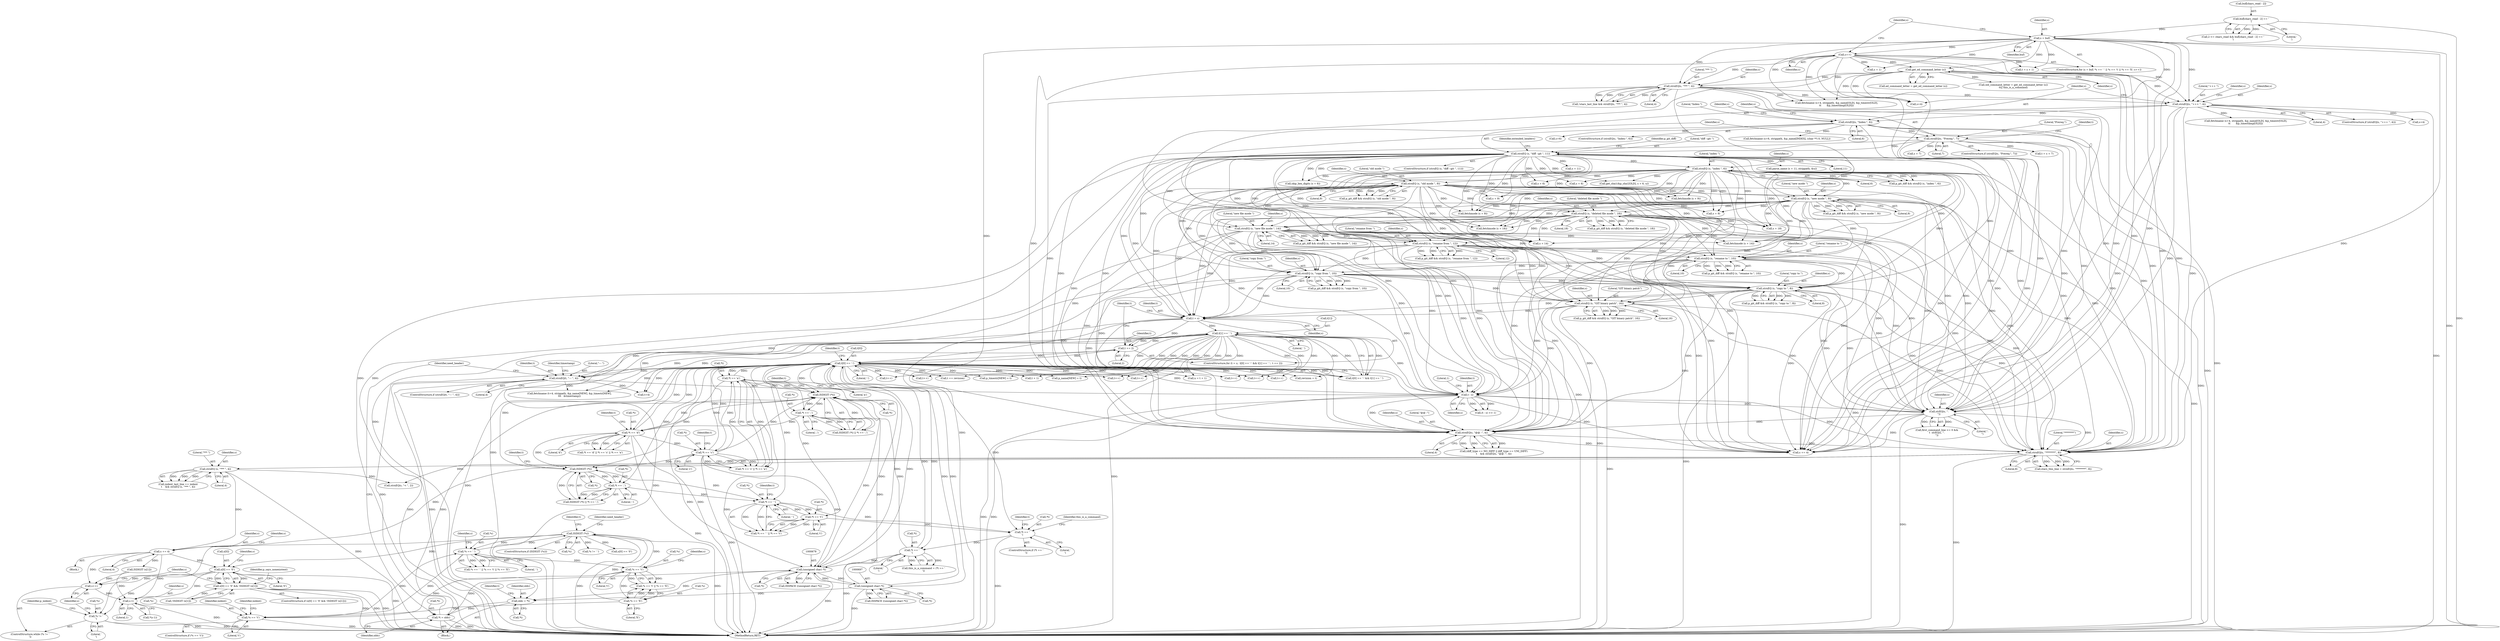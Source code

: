 digraph "0_savannah_f290f48a621867084884bfff87f8093c15195e6a@array" {
"1001464" [label="(Call,s[0] == '0')"];
"1001459" [label="(Call,s += 4)"];
"1001431" [label="(Call,strnEQ(s, \"********\", 8))"];
"1001246" [label="(Call,strnEQ(s, \"@@ -\", 4))"];
"1001050" [label="(Call,strnEQ (s, \"rename from \", 12))"];
"1001025" [label="(Call,strnEQ (s, \"new file mode \", 14))"];
"1000980" [label="(Call,strnEQ (s, \"new mode \", 9))"];
"1000754" [label="(Call,strnEQ (s, \"diff --git \", 11))"];
"1000665" [label="(Call,strnEQ(s, \"Prereq:\", 7))"];
"1000639" [label="(Call,strnEQ(s, \"Index:\", 6))"];
"1000609" [label="(Call,strnEQ(s, \"+++ \", 4))"];
"1000559" [label="(Call,get_ed_command_letter (s))"];
"1000438" [label="(Call,s = buf)"];
"1000430" [label="(Call,buf[chars_read - 2] == '\r')"];
"1000455" [label="(Call,s++)"];
"1000582" [label="(Call,strnEQ(s, \"*** \", 4))"];
"1000859" [label="(Call,strnEQ (s, \"index \", 6))"];
"1000960" [label="(Call,strnEQ (s, \"old mode \", 9))"];
"1001000" [label="(Call,strnEQ (s, \"deleted file mode \", 18))"];
"1001200" [label="(Call,t - s)"];
"1001145" [label="(Call,t[1] == ' ')"];
"1001150" [label="(Call,t += 2)"];
"1001136" [label="(Call,t = s)"];
"1001084" [label="(Call,strnEQ (s, \"copy from \", 10))"];
"1001067" [label="(Call,strnEQ (s, \"rename to \", 10))"];
"1001118" [label="(Call,strnEQ (s, \"GIT binary patch\", 16))"];
"1001101" [label="(Call,strnEQ (s, \"copy to \", 8))"];
"1001140" [label="(Call,t[0] == '-')"];
"1000505" [label="(Call,*t == 'a')"];
"1000501" [label="(Call,*t == 'c')"];
"1000496" [label="(Call,*t == 'd')"];
"1000485" [label="(Call,ISDIGIT (*t))"];
"1000677" [label="(Call,(unsigned char) *t)"];
"1000748" [label="(Call,*t = oldc)"];
"1000736" [label="(Call,oldc = *t)"];
"1000696" [label="(Call,(unsigned char) *t)"];
"1000544" [label="(Call,*t == '\n')"];
"1000536" [label="(Call,*t == '\r')"];
"1000529" [label="(Call,*t == '\t')"];
"1000525" [label="(Call,*t == ' ')"];
"1000514" [label="(Call,ISDIGIT (*t))"];
"1000517" [label="(Call,*t == ',')"];
"1000488" [label="(Call,*t == ',')"];
"1001154" [label="(Call,strnEQ(t, \"--- \", 4))"];
"1001223" [label="(Call,strEQ(s, \".\n\"))"];
"1001454" [label="(Call,strnEQ (s, \"*** \", 4))"];
"1000474" [label="(Call,ISDIGIT (*s))"];
"1000442" [label="(Call,*s == ' ')"];
"1000459" [label="(Call,*s == '\t')"];
"1000451" [label="(Call,*s == 'X')"];
"1000447" [label="(Call,*s == '\t')"];
"1001463" [label="(Call,s[0] == '0' && !ISDIGIT (s[1]))"];
"1001487" [label="(Call,*s != '\n')"];
"1001491" [label="(Call,s++)"];
"1001512" [label="(Call,s-1)"];
"1000441" [label="(Call,*s == ' ' || *s == '\t' || *s == 'X')"];
"1000584" [label="(Literal,\"*** \")"];
"1001142" [label="(Identifier,t)"];
"1000799" [label="(Call,parse_name (s + 11, strippath, &u))"];
"1000530" [label="(Call,*t)"];
"1001469" [label="(Call,!ISDIGIT (s[1]))"];
"1000481" [label="(Call,s + 1)"];
"1000858" [label="(Identifier,p_git_diff)"];
"1001303" [label="(Call,s += 4)"];
"1000705" [label="(Call,t + 1)"];
"1001460" [label="(Identifier,s)"];
"1000484" [label="(Call,ISDIGIT (*t) || *t == ',')"];
"1000520" [label="(Literal,',')"];
"1000454" [label="(Literal,'X')"];
"1001067" [label="(Call,strnEQ (s, \"rename to \", 10))"];
"1000585" [label="(Literal,4)"];
"1000436" [label="(Literal,'\r')"];
"1001201" [label="(Identifier,t)"];
"1000524" [label="(Call,*t == ' ' || *t == '\t')"];
"1000609" [label="(Call,strnEQ(s, \"+++ \", 4))"];
"1001488" [label="(Call,*s)"];
"1000646" [label="(Identifier,s)"];
"1001085" [label="(Identifier,s)"];
"1000608" [label="(ControlStructure,if (strnEQ(s, \"+++ \", 4)))"];
"1000756" [label="(Literal,\"diff --git \")"];
"1001035" [label="(Call,s + 14)"];
"1001434" [label="(Literal,8)"];
"1000615" [label="(Call,s+4)"];
"1000533" [label="(Call,t++)"];
"1000749" [label="(Call,*t)"];
"1000556" [label="(Call,(ed_command_letter = get_ed_command_letter (s))\n\t\t|| this_is_a_command)"];
"1001203" [label="(Literal,1)"];
"1001487" [label="(Call,*s != '\n')"];
"1000431" [label="(Call,buf[chars_read - 2])"];
"1000611" [label="(Literal,\"+++ \")"];
"1000970" [label="(Call,s + 9)"];
"1000738" [label="(Call,*t)"];
"1000514" [label="(Call,ISDIGIT (*t))"];
"1000453" [label="(Identifier,s)"];
"1000734" [label="(Block,)"];
"1000448" [label="(Call,*s)"];
"1001462" [label="(ControlStructure,if (s[0] == '0' && !ISDIGIT (s[1])))"];
"1001476" [label="(Identifier,p_says_nonexistent)"];
"1000645" [label="(Call,s+6)"];
"1000588" [label="(Call,s+4)"];
"1001248" [label="(Literal,\"@@ -\")"];
"1000757" [label="(Literal,11)"];
"1000582" [label="(Call,strnEQ(s, \"*** \", 4))"];
"1001223" [label="(Call,strEQ(s, \".\n\"))"];
"1000755" [label="(Identifier,s)"];
"1000612" [label="(Literal,4)"];
"1001068" [label="(Identifier,s)"];
"1000485" [label="(Call,ISDIGIT (*t))"];
"1000497" [label="(Call,*t)"];
"1000458" [label="(ControlStructure,if (*s == '\t'))"];
"1000677" [label="(Call,(unsigned char) *t)"];
"1000444" [label="(Identifier,s)"];
"1000551" [label="(Identifier,need_header)"];
"1001099" [label="(Call,p_git_diff && strnEQ (s, \"copy to \", 8))"];
"1001023" [label="(Call,p_git_diff && strnEQ (s, \"new file mode \", 14))"];
"1001281" [label="(Call,p_name[NEW] = t)"];
"1000664" [label="(ControlStructure,if (strnEQ(s, \"Prereq:\", 7)))"];
"1000667" [label="(Literal,\"Prereq:\")"];
"1000501" [label="(Call,*t == 'c')"];
"1001087" [label="(Literal,10)"];
"1000489" [label="(Call,*t)"];
"1001433" [label="(Literal,\"********\")"];
"1001472" [label="(Identifier,s)"];
"1000761" [label="(Identifier,extended_headers)"];
"1000614" [label="(Call,fetchname (s+4, strippath, &p_name[OLD], &p_timestr[OLD],\n\t\t       &p_timestamp[OLD]))"];
"1001136" [label="(Call,t = s)"];
"1000460" [label="(Call,*s)"];
"1000982" [label="(Literal,\"new mode \")"];
"1002164" [label="(MethodReturn,RET)"];
"1001010" [label="(Call,s + 18)"];
"1000491" [label="(Literal,',')"];
"1000529" [label="(Call,*t == '\t')"];
"1000500" [label="(Call,*t == 'c' || *t == 'a')"];
"1000742" [label="(Identifier,t)"];
"1001461" [label="(Literal,4)"];
"1001249" [label="(Literal,4)"];
"1001490" [label="(Literal,'\n')"];
"1001247" [label="(Identifier,s)"];
"1001149" [label="(Literal,' ')"];
"1001137" [label="(Identifier,t)"];
"1001119" [label="(Identifier,s)"];
"1001463" [label="(Call,s[0] == '0' && !ISDIGIT (s[1]))"];
"1000559" [label="(Call,get_ed_command_letter (s))"];
"1001238" [label="(Call,(diff_type == NO_DIFF || diff_type == UNI_DIFF)\n\t    && strnEQ(s, \"@@ -\", 4))"];
"1000983" [label="(Literal,9)"];
"1001458" [label="(Block,)"];
"1001200" [label="(Call,t - s)"];
"1000696" [label="(Call,(unsigned char) *t)"];
"1000681" [label="(Call,t++)"];
"1000748" [label="(Call,*t = oldc)"];
"1000545" [label="(Call,*t)"];
"1001225" [label="(Literal,\".\n\")"];
"1001459" [label="(Call,s += 4)"];
"1000451" [label="(Call,*s == 'X')"];
"1000518" [label="(Call,*t)"];
"1000960" [label="(Call,strnEQ (s, \"old mode \", 9))"];
"1000981" [label="(Identifier,s)"];
"1000544" [label="(Call,*t == '\n')"];
"1000515" [label="(Call,*t)"];
"1001162" [label="(Identifier,timestamp)"];
"1001027" [label="(Literal,\"new file mode \")"];
"1001512" [label="(Call,s-1)"];
"1000480" [label="(Identifier,t)"];
"1000969" [label="(Call,fetchmode (s + 9))"];
"1000989" [label="(Call,fetchmode (s + 9))"];
"1000450" [label="(Literal,'\t')"];
"1001492" [label="(Identifier,s)"];
"1001432" [label="(Identifier,s)"];
"1000536" [label="(Call,*t == '\r')"];
"1000641" [label="(Literal,\"Index:\")"];
"1000754" [label="(Call,strnEQ (s, \"diff --git \", 11))"];
"1001246" [label="(Call,strnEQ(s, \"@@ -\", 4))"];
"1000961" [label="(Identifier,s)"];
"1000499" [label="(Literal,'d')"];
"1000486" [label="(Call,*t)"];
"1000528" [label="(Literal,' ')"];
"1001116" [label="(Call,p_git_diff && strnEQ (s, \"GIT binary patch\", 16))"];
"1000703" [label="(Call,u = t + 1)"];
"1000861" [label="(Literal,\"index \")"];
"1000671" [label="(Call,t = s + 7)"];
"1001050" [label="(Call,strnEQ (s, \"rename from \", 12))"];
"1001489" [label="(Identifier,s)"];
"1000507" [label="(Identifier,t)"];
"1000547" [label="(Literal,'\n')"];
"1000963" [label="(Literal,9)"];
"1000472" [label="(Identifier,indent)"];
"1001034" [label="(Call,fetchmode (s + 14))"];
"1000727" [label="(Call,t == revision)"];
"1001199" [label="(Call,(t - s) >> 1)"];
"1000673" [label="(Call,s + 7)"];
"1000513" [label="(Call,ISDIGIT (*t) || *t == ',')"];
"1001456" [label="(Literal,\"*** \")"];
"1000737" [label="(Identifier,oldc)"];
"1000665" [label="(Call,strnEQ(s, \"Prereq:\", 7))"];
"1000445" [label="(Literal,' ')"];
"1001135" [label="(ControlStructure,for (t = s;  t[0] == '-' && t[1] == ' ';  t += 2))"];
"1000439" [label="(Identifier,s)"];
"1001026" [label="(Identifier,s)"];
"1001065" [label="(Call,p_git_diff && strnEQ (s, \"rename to \", 10))"];
"1000642" [label="(Literal,6)"];
"1000464" [label="(Identifier,indent)"];
"1001157" [label="(Literal,4)"];
"1001486" [label="(ControlStructure,while (*s != '\n'))"];
"1000962" [label="(Literal,\"old mode \")"];
"1001082" [label="(Call,p_git_diff && strnEQ (s, \"copy from \", 10))"];
"1000440" [label="(Identifier,buf)"];
"1001101" [label="(Call,strnEQ (s, \"copy to \", 8))"];
"1000978" [label="(Call,p_git_diff && strnEQ (s, \"new mode \", 9))"];
"1000426" [label="(Call,2 <= chars_read && buf[chars_read - 2] == '\r')"];
"1001003" [label="(Literal,18)"];
"1001208" [label="(Identifier,need_header)"];
"1000698" [label="(Call,*t)"];
"1001146" [label="(Call,t[1])"];
"1000526" [label="(Call,*t)"];
"1001139" [label="(Call,t[0] == '-' && t[1] == ' ')"];
"1000473" [label="(ControlStructure,if (ISDIGIT (*s)))"];
"1001052" [label="(Literal,\"rename from \")"];
"1000519" [label="(Identifier,t)"];
"1000683" [label="(Call,revision = t)"];
"1001455" [label="(Identifier,s)"];
"1001084" [label="(Call,strnEQ (s, \"copy from \", 10))"];
"1001051" [label="(Identifier,s)"];
"1000860" [label="(Identifier,s)"];
"1001141" [label="(Call,t[0])"];
"1000692" [label="(Call,t++)"];
"1000751" [label="(Identifier,oldc)"];
"1000537" [label="(Call,*t)"];
"1001167" [label="(Call,t+4)"];
"1001610" [label="(Call,strnEQ(s, \"< \", 2))"];
"1000639" [label="(Call,strnEQ(s, \"Index:\", 6))"];
"1000870" [label="(Call,skip_hex_digits (s + 6))"];
"1000616" [label="(Identifier,s)"];
"1000504" [label="(Literal,'c')"];
"1001431" [label="(Call,strnEQ(s, \"********\", 8))"];
"1001009" [label="(Call,fetchmode (s + 18))"];
"1001048" [label="(Call,p_git_diff && strnEQ (s, \"rename from \", 12))"];
"1000540" [label="(Call,t++)"];
"1001156" [label="(Literal,\"--- \")"];
"1001150" [label="(Call,t += 2)"];
"1000525" [label="(Call,*t == ' ')"];
"1000503" [label="(Identifier,t)"];
"1001166" [label="(Call,fetchname (t+4, strippath, &p_name[NEW], &p_timestr[NEW],\n\t\t\t   &timestamp))"];
"1000446" [label="(Call,*s == '\t' || *s == 'X')"];
"1001513" [label="(Identifier,s)"];
"1000638" [label="(ControlStructure,if (strnEQ(s, \"Index:\", 6)))"];
"1001121" [label="(Literal,16)"];
"1001000" [label="(Call,strnEQ (s, \"deleted file mode \", 18))"];
"1000517" [label="(Call,*t == ',')"];
"1000456" [label="(Identifier,s)"];
"1000736" [label="(Call,oldc = *t)"];
"1000539" [label="(Literal,'\r')"];
"1000475" [label="(Call,*s)"];
"1000474" [label="(Call,ISDIGIT (*s))"];
"1000753" [label="(ControlStructure,if (strnEQ (s, \"diff --git \", 11)))"];
"1001120" [label="(Literal,\"GIT binary patch\")"];
"1000560" [label="(Identifier,s)"];
"1000430" [label="(Call,buf[chars_read - 2] == '\r')"];
"1000506" [label="(Call,*t)"];
"1001001" [label="(Identifier,s)"];
"1000492" [label="(Call,t++)"];
"1001154" [label="(Call,strnEQ(t, \"--- \", 4))"];
"1000672" [label="(Identifier,t)"];
"1000610" [label="(Identifier,s)"];
"1000535" [label="(ControlStructure,if (*t == '\r'))"];
"1000452" [label="(Call,*s)"];
"1000644" [label="(Call,fetchname (s+6, strippath, &p_name[INDEX], (char **) 0, NULL))"];
"1001457" [label="(Literal,4)"];
"1001332" [label="(Call,*s != ' ')"];
"1001155" [label="(Identifier,t)"];
"1000459" [label="(Call,*s == '\t')"];
"1000557" [label="(Call,ed_command_letter = get_ed_command_letter (s))"];
"1000862" [label="(Literal,6)"];
"1000505" [label="(Call,*t == 'a')"];
"1001102" [label="(Identifier,s)"];
"1000502" [label="(Call,*t)"];
"1000543" [label="(Identifier,this_is_a_command)"];
"1000443" [label="(Call,*s)"];
"1000859" [label="(Call,strnEQ (s, \"index \", 6))"];
"1001140" [label="(Call,t[0] == '-')"];
"1001224" [label="(Identifier,s)"];
"1000676" [label="(Call,ISSPACE ((unsigned char) *t))"];
"1001145" [label="(Call,t[1] == ' ')"];
"1001511" [label="(Call,*(s-1))"];
"1000438" [label="(Call,s = buf)"];
"1001308" [label="(Call,s[0] == '0')"];
"1001219" [label="(Call,first_command_line >= 0 &&\n\t  strEQ(s, \".\n\"))"];
"1000871" [label="(Call,s + 6)"];
"1000668" [label="(Literal,7)"];
"1001468" [label="(Literal,'0')"];
"1001138" [label="(Identifier,s)"];
"1000495" [label="(Call,*t == 'd' || *t == 'c' || *t == 'a')"];
"1000447" [label="(Call,*s == '\t')"];
"1000455" [label="(Call,s++)"];
"1001028" [label="(Literal,14)"];
"1001025" [label="(Call,strnEQ (s, \"new file mode \", 14))"];
"1000531" [label="(Identifier,t)"];
"1000532" [label="(Literal,'\t')"];
"1001514" [label="(Literal,1)"];
"1000479" [label="(Call,t = s + 1)"];
"1000695" [label="(Call,ISSPACE ((unsigned char) *t))"];
"1000462" [label="(Literal,'\t')"];
"1000437" [label="(ControlStructure,for (s = buf; *s == ' ' || *s == '\t' || *s == 'X'; s++))"];
"1001465" [label="(Call,s[0])"];
"1001429" [label="(Call,stars_this_line = strnEQ(s, \"********\", 8))"];
"1000800" [label="(Call,s + 11)"];
"1001202" [label="(Identifier,s)"];
"1000488" [label="(Call,*t == ',')"];
"1000511" [label="(Call,t++)"];
"1001491" [label="(Call,s++)"];
"1001153" [label="(ControlStructure,if (strnEQ(t, \"--- \", 4)))"];
"1000980" [label="(Call,strnEQ (s, \"new mode \", 9))"];
"1001144" [label="(Literal,'-')"];
"1000541" [label="(Identifier,t)"];
"1000583" [label="(Identifier,s)"];
"1000998" [label="(Call,p_git_diff && strnEQ (s, \"deleted file mode \", 18))"];
"1001464" [label="(Call,s[0] == '0')"];
"1001118" [label="(Call,strnEQ (s, \"GIT binary patch\", 16))"];
"1000521" [label="(Call,t++)"];
"1001053" [label="(Literal,12)"];
"1001104" [label="(Literal,8)"];
"1000496" [label="(Call,*t == 'd')"];
"1000542" [label="(Call,this_is_a_command = (*t == '\n'))"];
"1001450" [label="(Call,indent_last_line == indent\n\t    && strnEQ (s, \"*** \", 4))"];
"1000587" [label="(Call,fetchname (s+4, strippath, &p_name[OLD], &p_timestr[OLD],\n\t\t       &p_timestamp[OLD]))"];
"1001470" [label="(Call,ISDIGIT (s[1]))"];
"1000579" [label="(Call,!stars_last_line && strnEQ(s, \"*** \", 4))"];
"1000442" [label="(Call,*s == ' ')"];
"1000908" [label="(Call,s + 6)"];
"1001151" [label="(Identifier,t)"];
"1000490" [label="(Identifier,t)"];
"1001298" [label="(Call,p_timestr[NEW] = t)"];
"1001002" [label="(Literal,\"deleted file mode \")"];
"1000990" [label="(Call,s + 9)"];
"1001147" [label="(Identifier,t)"];
"1001454" [label="(Call,strnEQ (s, \"*** \", 4))"];
"1001152" [label="(Literal,2)"];
"1001466" [label="(Identifier,s)"];
"1000903" [label="(Call,get_sha1(&p_sha1[OLD], s + 6, u))"];
"1001069" [label="(Literal,\"rename to \")"];
"1001103" [label="(Literal,\"copy to \")"];
"1000640" [label="(Identifier,s)"];
"1000449" [label="(Identifier,s)"];
"1000958" [label="(Call,p_git_diff && strnEQ (s, \"old mode \", 9))"];
"1001494" [label="(Identifier,p_indent)"];
"1000666" [label="(Identifier,s)"];
"1000857" [label="(Call,p_git_diff && strnEQ (s, \"index \", 6))"];
"1001086" [label="(Literal,\"copy from \")"];
"1000508" [label="(Literal,'a')"];
"1000679" [label="(Call,*t)"];
"1001070" [label="(Literal,10)"];
"1001464" -> "1001463"  [label="AST: "];
"1001464" -> "1001468"  [label="CFG: "];
"1001465" -> "1001464"  [label="AST: "];
"1001468" -> "1001464"  [label="AST: "];
"1001472" -> "1001464"  [label="CFG: "];
"1001463" -> "1001464"  [label="CFG: "];
"1001464" -> "1002164"  [label="DDG: "];
"1001464" -> "1001463"  [label="DDG: "];
"1001464" -> "1001463"  [label="DDG: "];
"1001459" -> "1001464"  [label="DDG: "];
"1000474" -> "1001464"  [label="DDG: "];
"1001464" -> "1001487"  [label="DDG: "];
"1001464" -> "1001491"  [label="DDG: "];
"1001464" -> "1001512"  [label="DDG: "];
"1001459" -> "1001458"  [label="AST: "];
"1001459" -> "1001461"  [label="CFG: "];
"1001460" -> "1001459"  [label="AST: "];
"1001461" -> "1001459"  [label="AST: "];
"1001466" -> "1001459"  [label="CFG: "];
"1001431" -> "1001459"  [label="DDG: "];
"1001454" -> "1001459"  [label="DDG: "];
"1001459" -> "1001470"  [label="DDG: "];
"1001459" -> "1001491"  [label="DDG: "];
"1001459" -> "1001512"  [label="DDG: "];
"1001431" -> "1001429"  [label="AST: "];
"1001431" -> "1001434"  [label="CFG: "];
"1001432" -> "1001431"  [label="AST: "];
"1001433" -> "1001431"  [label="AST: "];
"1001434" -> "1001431"  [label="AST: "];
"1001429" -> "1001431"  [label="CFG: "];
"1001431" -> "1002164"  [label="DDG: "];
"1001431" -> "1001429"  [label="DDG: "];
"1001431" -> "1001429"  [label="DDG: "];
"1001431" -> "1001429"  [label="DDG: "];
"1001246" -> "1001431"  [label="DDG: "];
"1001050" -> "1001431"  [label="DDG: "];
"1001200" -> "1001431"  [label="DDG: "];
"1000754" -> "1001431"  [label="DDG: "];
"1001067" -> "1001431"  [label="DDG: "];
"1000960" -> "1001431"  [label="DDG: "];
"1001101" -> "1001431"  [label="DDG: "];
"1001025" -> "1001431"  [label="DDG: "];
"1000980" -> "1001431"  [label="DDG: "];
"1001084" -> "1001431"  [label="DDG: "];
"1001000" -> "1001431"  [label="DDG: "];
"1000859" -> "1001431"  [label="DDG: "];
"1001223" -> "1001431"  [label="DDG: "];
"1000559" -> "1001431"  [label="DDG: "];
"1000582" -> "1001431"  [label="DDG: "];
"1000438" -> "1001431"  [label="DDG: "];
"1000455" -> "1001431"  [label="DDG: "];
"1000639" -> "1001431"  [label="DDG: "];
"1000609" -> "1001431"  [label="DDG: "];
"1001118" -> "1001431"  [label="DDG: "];
"1000665" -> "1001431"  [label="DDG: "];
"1001431" -> "1001454"  [label="DDG: "];
"1001431" -> "1001610"  [label="DDG: "];
"1001246" -> "1001238"  [label="AST: "];
"1001246" -> "1001249"  [label="CFG: "];
"1001247" -> "1001246"  [label="AST: "];
"1001248" -> "1001246"  [label="AST: "];
"1001249" -> "1001246"  [label="AST: "];
"1001238" -> "1001246"  [label="CFG: "];
"1001246" -> "1001238"  [label="DDG: "];
"1001246" -> "1001238"  [label="DDG: "];
"1001246" -> "1001238"  [label="DDG: "];
"1001050" -> "1001246"  [label="DDG: "];
"1001200" -> "1001246"  [label="DDG: "];
"1000754" -> "1001246"  [label="DDG: "];
"1001067" -> "1001246"  [label="DDG: "];
"1000960" -> "1001246"  [label="DDG: "];
"1001101" -> "1001246"  [label="DDG: "];
"1001025" -> "1001246"  [label="DDG: "];
"1000980" -> "1001246"  [label="DDG: "];
"1001084" -> "1001246"  [label="DDG: "];
"1001000" -> "1001246"  [label="DDG: "];
"1000859" -> "1001246"  [label="DDG: "];
"1001223" -> "1001246"  [label="DDG: "];
"1000559" -> "1001246"  [label="DDG: "];
"1000582" -> "1001246"  [label="DDG: "];
"1000438" -> "1001246"  [label="DDG: "];
"1000455" -> "1001246"  [label="DDG: "];
"1000639" -> "1001246"  [label="DDG: "];
"1000609" -> "1001246"  [label="DDG: "];
"1001118" -> "1001246"  [label="DDG: "];
"1000665" -> "1001246"  [label="DDG: "];
"1001246" -> "1001303"  [label="DDG: "];
"1001050" -> "1001048"  [label="AST: "];
"1001050" -> "1001053"  [label="CFG: "];
"1001051" -> "1001050"  [label="AST: "];
"1001052" -> "1001050"  [label="AST: "];
"1001053" -> "1001050"  [label="AST: "];
"1001048" -> "1001050"  [label="CFG: "];
"1001050" -> "1002164"  [label="DDG: "];
"1001050" -> "1001048"  [label="DDG: "];
"1001050" -> "1001048"  [label="DDG: "];
"1001050" -> "1001048"  [label="DDG: "];
"1001025" -> "1001050"  [label="DDG: "];
"1000980" -> "1001050"  [label="DDG: "];
"1000754" -> "1001050"  [label="DDG: "];
"1000960" -> "1001050"  [label="DDG: "];
"1001000" -> "1001050"  [label="DDG: "];
"1000859" -> "1001050"  [label="DDG: "];
"1001050" -> "1001067"  [label="DDG: "];
"1001050" -> "1001084"  [label="DDG: "];
"1001050" -> "1001101"  [label="DDG: "];
"1001050" -> "1001118"  [label="DDG: "];
"1001050" -> "1001136"  [label="DDG: "];
"1001050" -> "1001200"  [label="DDG: "];
"1001050" -> "1001223"  [label="DDG: "];
"1001050" -> "1001303"  [label="DDG: "];
"1001025" -> "1001023"  [label="AST: "];
"1001025" -> "1001028"  [label="CFG: "];
"1001026" -> "1001025"  [label="AST: "];
"1001027" -> "1001025"  [label="AST: "];
"1001028" -> "1001025"  [label="AST: "];
"1001023" -> "1001025"  [label="CFG: "];
"1001025" -> "1002164"  [label="DDG: "];
"1001025" -> "1001023"  [label="DDG: "];
"1001025" -> "1001023"  [label="DDG: "];
"1001025" -> "1001023"  [label="DDG: "];
"1000980" -> "1001025"  [label="DDG: "];
"1000754" -> "1001025"  [label="DDG: "];
"1000960" -> "1001025"  [label="DDG: "];
"1001000" -> "1001025"  [label="DDG: "];
"1000859" -> "1001025"  [label="DDG: "];
"1001025" -> "1001034"  [label="DDG: "];
"1001025" -> "1001035"  [label="DDG: "];
"1001025" -> "1001067"  [label="DDG: "];
"1001025" -> "1001084"  [label="DDG: "];
"1001025" -> "1001101"  [label="DDG: "];
"1001025" -> "1001118"  [label="DDG: "];
"1001025" -> "1001136"  [label="DDG: "];
"1001025" -> "1001200"  [label="DDG: "];
"1001025" -> "1001223"  [label="DDG: "];
"1001025" -> "1001303"  [label="DDG: "];
"1000980" -> "1000978"  [label="AST: "];
"1000980" -> "1000983"  [label="CFG: "];
"1000981" -> "1000980"  [label="AST: "];
"1000982" -> "1000980"  [label="AST: "];
"1000983" -> "1000980"  [label="AST: "];
"1000978" -> "1000980"  [label="CFG: "];
"1000980" -> "1002164"  [label="DDG: "];
"1000980" -> "1000978"  [label="DDG: "];
"1000980" -> "1000978"  [label="DDG: "];
"1000980" -> "1000978"  [label="DDG: "];
"1000754" -> "1000980"  [label="DDG: "];
"1000859" -> "1000980"  [label="DDG: "];
"1000960" -> "1000980"  [label="DDG: "];
"1000980" -> "1000989"  [label="DDG: "];
"1000980" -> "1000990"  [label="DDG: "];
"1000980" -> "1001000"  [label="DDG: "];
"1000980" -> "1001009"  [label="DDG: "];
"1000980" -> "1001010"  [label="DDG: "];
"1000980" -> "1001034"  [label="DDG: "];
"1000980" -> "1001035"  [label="DDG: "];
"1000980" -> "1001067"  [label="DDG: "];
"1000980" -> "1001084"  [label="DDG: "];
"1000980" -> "1001101"  [label="DDG: "];
"1000980" -> "1001118"  [label="DDG: "];
"1000980" -> "1001136"  [label="DDG: "];
"1000980" -> "1001200"  [label="DDG: "];
"1000980" -> "1001223"  [label="DDG: "];
"1000980" -> "1001303"  [label="DDG: "];
"1000754" -> "1000753"  [label="AST: "];
"1000754" -> "1000757"  [label="CFG: "];
"1000755" -> "1000754"  [label="AST: "];
"1000756" -> "1000754"  [label="AST: "];
"1000757" -> "1000754"  [label="AST: "];
"1000761" -> "1000754"  [label="CFG: "];
"1000858" -> "1000754"  [label="CFG: "];
"1000754" -> "1002164"  [label="DDG: "];
"1000754" -> "1002164"  [label="DDG: "];
"1000665" -> "1000754"  [label="DDG: "];
"1000754" -> "1000799"  [label="DDG: "];
"1000754" -> "1000800"  [label="DDG: "];
"1000754" -> "1000859"  [label="DDG: "];
"1000754" -> "1000870"  [label="DDG: "];
"1000754" -> "1000871"  [label="DDG: "];
"1000754" -> "1000903"  [label="DDG: "];
"1000754" -> "1000908"  [label="DDG: "];
"1000754" -> "1000960"  [label="DDG: "];
"1000754" -> "1000969"  [label="DDG: "];
"1000754" -> "1000970"  [label="DDG: "];
"1000754" -> "1000989"  [label="DDG: "];
"1000754" -> "1000990"  [label="DDG: "];
"1000754" -> "1001000"  [label="DDG: "];
"1000754" -> "1001009"  [label="DDG: "];
"1000754" -> "1001010"  [label="DDG: "];
"1000754" -> "1001034"  [label="DDG: "];
"1000754" -> "1001035"  [label="DDG: "];
"1000754" -> "1001067"  [label="DDG: "];
"1000754" -> "1001084"  [label="DDG: "];
"1000754" -> "1001101"  [label="DDG: "];
"1000754" -> "1001118"  [label="DDG: "];
"1000754" -> "1001136"  [label="DDG: "];
"1000754" -> "1001200"  [label="DDG: "];
"1000754" -> "1001223"  [label="DDG: "];
"1000754" -> "1001303"  [label="DDG: "];
"1000665" -> "1000664"  [label="AST: "];
"1000665" -> "1000668"  [label="CFG: "];
"1000666" -> "1000665"  [label="AST: "];
"1000667" -> "1000665"  [label="AST: "];
"1000668" -> "1000665"  [label="AST: "];
"1000672" -> "1000665"  [label="CFG: "];
"1000755" -> "1000665"  [label="CFG: "];
"1000665" -> "1002164"  [label="DDG: "];
"1000639" -> "1000665"  [label="DDG: "];
"1000665" -> "1000671"  [label="DDG: "];
"1000665" -> "1000673"  [label="DDG: "];
"1000665" -> "1001223"  [label="DDG: "];
"1000665" -> "1001303"  [label="DDG: "];
"1000639" -> "1000638"  [label="AST: "];
"1000639" -> "1000642"  [label="CFG: "];
"1000640" -> "1000639"  [label="AST: "];
"1000641" -> "1000639"  [label="AST: "];
"1000642" -> "1000639"  [label="AST: "];
"1000646" -> "1000639"  [label="CFG: "];
"1000666" -> "1000639"  [label="CFG: "];
"1000639" -> "1002164"  [label="DDG: "];
"1000609" -> "1000639"  [label="DDG: "];
"1000639" -> "1000644"  [label="DDG: "];
"1000639" -> "1000645"  [label="DDG: "];
"1000639" -> "1001223"  [label="DDG: "];
"1000639" -> "1001303"  [label="DDG: "];
"1000609" -> "1000608"  [label="AST: "];
"1000609" -> "1000612"  [label="CFG: "];
"1000610" -> "1000609"  [label="AST: "];
"1000611" -> "1000609"  [label="AST: "];
"1000612" -> "1000609"  [label="AST: "];
"1000616" -> "1000609"  [label="CFG: "];
"1000640" -> "1000609"  [label="CFG: "];
"1000609" -> "1002164"  [label="DDG: "];
"1000559" -> "1000609"  [label="DDG: "];
"1000582" -> "1000609"  [label="DDG: "];
"1000438" -> "1000609"  [label="DDG: "];
"1000455" -> "1000609"  [label="DDG: "];
"1000609" -> "1000614"  [label="DDG: "];
"1000609" -> "1000615"  [label="DDG: "];
"1000609" -> "1001223"  [label="DDG: "];
"1000609" -> "1001303"  [label="DDG: "];
"1000559" -> "1000557"  [label="AST: "];
"1000559" -> "1000560"  [label="CFG: "];
"1000560" -> "1000559"  [label="AST: "];
"1000557" -> "1000559"  [label="CFG: "];
"1000559" -> "1000556"  [label="DDG: "];
"1000559" -> "1000557"  [label="DDG: "];
"1000438" -> "1000559"  [label="DDG: "];
"1000455" -> "1000559"  [label="DDG: "];
"1000559" -> "1000582"  [label="DDG: "];
"1000559" -> "1000587"  [label="DDG: "];
"1000559" -> "1000588"  [label="DDG: "];
"1000559" -> "1001223"  [label="DDG: "];
"1000559" -> "1001303"  [label="DDG: "];
"1000438" -> "1000437"  [label="AST: "];
"1000438" -> "1000440"  [label="CFG: "];
"1000439" -> "1000438"  [label="AST: "];
"1000440" -> "1000438"  [label="AST: "];
"1000444" -> "1000438"  [label="CFG: "];
"1000438" -> "1002164"  [label="DDG: "];
"1000430" -> "1000438"  [label="DDG: "];
"1000438" -> "1000455"  [label="DDG: "];
"1000438" -> "1000479"  [label="DDG: "];
"1000438" -> "1000481"  [label="DDG: "];
"1000438" -> "1000582"  [label="DDG: "];
"1000438" -> "1000587"  [label="DDG: "];
"1000438" -> "1000588"  [label="DDG: "];
"1000438" -> "1001223"  [label="DDG: "];
"1000438" -> "1001303"  [label="DDG: "];
"1000430" -> "1000426"  [label="AST: "];
"1000430" -> "1000436"  [label="CFG: "];
"1000431" -> "1000430"  [label="AST: "];
"1000436" -> "1000430"  [label="AST: "];
"1000426" -> "1000430"  [label="CFG: "];
"1000430" -> "1002164"  [label="DDG: "];
"1000430" -> "1000426"  [label="DDG: "];
"1000430" -> "1000426"  [label="DDG: "];
"1000455" -> "1000437"  [label="AST: "];
"1000455" -> "1000456"  [label="CFG: "];
"1000456" -> "1000455"  [label="AST: "];
"1000444" -> "1000455"  [label="CFG: "];
"1000455" -> "1000479"  [label="DDG: "];
"1000455" -> "1000481"  [label="DDG: "];
"1000455" -> "1000582"  [label="DDG: "];
"1000455" -> "1000587"  [label="DDG: "];
"1000455" -> "1000588"  [label="DDG: "];
"1000455" -> "1001223"  [label="DDG: "];
"1000455" -> "1001303"  [label="DDG: "];
"1000582" -> "1000579"  [label="AST: "];
"1000582" -> "1000585"  [label="CFG: "];
"1000583" -> "1000582"  [label="AST: "];
"1000584" -> "1000582"  [label="AST: "];
"1000585" -> "1000582"  [label="AST: "];
"1000579" -> "1000582"  [label="CFG: "];
"1000582" -> "1000579"  [label="DDG: "];
"1000582" -> "1000579"  [label="DDG: "];
"1000582" -> "1000579"  [label="DDG: "];
"1000582" -> "1000587"  [label="DDG: "];
"1000582" -> "1000588"  [label="DDG: "];
"1000582" -> "1001223"  [label="DDG: "];
"1000582" -> "1001303"  [label="DDG: "];
"1000859" -> "1000857"  [label="AST: "];
"1000859" -> "1000862"  [label="CFG: "];
"1000860" -> "1000859"  [label="AST: "];
"1000861" -> "1000859"  [label="AST: "];
"1000862" -> "1000859"  [label="AST: "];
"1000857" -> "1000859"  [label="CFG: "];
"1000859" -> "1002164"  [label="DDG: "];
"1000859" -> "1000857"  [label="DDG: "];
"1000859" -> "1000857"  [label="DDG: "];
"1000859" -> "1000857"  [label="DDG: "];
"1000859" -> "1000870"  [label="DDG: "];
"1000859" -> "1000871"  [label="DDG: "];
"1000859" -> "1000903"  [label="DDG: "];
"1000859" -> "1000908"  [label="DDG: "];
"1000859" -> "1000960"  [label="DDG: "];
"1000859" -> "1000969"  [label="DDG: "];
"1000859" -> "1000970"  [label="DDG: "];
"1000859" -> "1000989"  [label="DDG: "];
"1000859" -> "1000990"  [label="DDG: "];
"1000859" -> "1001000"  [label="DDG: "];
"1000859" -> "1001009"  [label="DDG: "];
"1000859" -> "1001010"  [label="DDG: "];
"1000859" -> "1001034"  [label="DDG: "];
"1000859" -> "1001035"  [label="DDG: "];
"1000859" -> "1001067"  [label="DDG: "];
"1000859" -> "1001084"  [label="DDG: "];
"1000859" -> "1001101"  [label="DDG: "];
"1000859" -> "1001118"  [label="DDG: "];
"1000859" -> "1001136"  [label="DDG: "];
"1000859" -> "1001200"  [label="DDG: "];
"1000859" -> "1001223"  [label="DDG: "];
"1000859" -> "1001303"  [label="DDG: "];
"1000960" -> "1000958"  [label="AST: "];
"1000960" -> "1000963"  [label="CFG: "];
"1000961" -> "1000960"  [label="AST: "];
"1000962" -> "1000960"  [label="AST: "];
"1000963" -> "1000960"  [label="AST: "];
"1000958" -> "1000960"  [label="CFG: "];
"1000960" -> "1002164"  [label="DDG: "];
"1000960" -> "1000958"  [label="DDG: "];
"1000960" -> "1000958"  [label="DDG: "];
"1000960" -> "1000958"  [label="DDG: "];
"1000960" -> "1000969"  [label="DDG: "];
"1000960" -> "1000970"  [label="DDG: "];
"1000960" -> "1000989"  [label="DDG: "];
"1000960" -> "1000990"  [label="DDG: "];
"1000960" -> "1001000"  [label="DDG: "];
"1000960" -> "1001009"  [label="DDG: "];
"1000960" -> "1001010"  [label="DDG: "];
"1000960" -> "1001034"  [label="DDG: "];
"1000960" -> "1001035"  [label="DDG: "];
"1000960" -> "1001067"  [label="DDG: "];
"1000960" -> "1001084"  [label="DDG: "];
"1000960" -> "1001101"  [label="DDG: "];
"1000960" -> "1001118"  [label="DDG: "];
"1000960" -> "1001136"  [label="DDG: "];
"1000960" -> "1001200"  [label="DDG: "];
"1000960" -> "1001223"  [label="DDG: "];
"1000960" -> "1001303"  [label="DDG: "];
"1001000" -> "1000998"  [label="AST: "];
"1001000" -> "1001003"  [label="CFG: "];
"1001001" -> "1001000"  [label="AST: "];
"1001002" -> "1001000"  [label="AST: "];
"1001003" -> "1001000"  [label="AST: "];
"1000998" -> "1001000"  [label="CFG: "];
"1001000" -> "1002164"  [label="DDG: "];
"1001000" -> "1000998"  [label="DDG: "];
"1001000" -> "1000998"  [label="DDG: "];
"1001000" -> "1000998"  [label="DDG: "];
"1001000" -> "1001009"  [label="DDG: "];
"1001000" -> "1001010"  [label="DDG: "];
"1001000" -> "1001034"  [label="DDG: "];
"1001000" -> "1001035"  [label="DDG: "];
"1001000" -> "1001067"  [label="DDG: "];
"1001000" -> "1001084"  [label="DDG: "];
"1001000" -> "1001101"  [label="DDG: "];
"1001000" -> "1001118"  [label="DDG: "];
"1001000" -> "1001136"  [label="DDG: "];
"1001000" -> "1001200"  [label="DDG: "];
"1001000" -> "1001223"  [label="DDG: "];
"1001000" -> "1001303"  [label="DDG: "];
"1001200" -> "1001199"  [label="AST: "];
"1001200" -> "1001202"  [label="CFG: "];
"1001201" -> "1001200"  [label="AST: "];
"1001202" -> "1001200"  [label="AST: "];
"1001203" -> "1001200"  [label="CFG: "];
"1001200" -> "1002164"  [label="DDG: "];
"1001200" -> "1002164"  [label="DDG: "];
"1001200" -> "1001199"  [label="DDG: "];
"1001200" -> "1001199"  [label="DDG: "];
"1001145" -> "1001200"  [label="DDG: "];
"1001140" -> "1001200"  [label="DDG: "];
"1001154" -> "1001200"  [label="DDG: "];
"1001084" -> "1001200"  [label="DDG: "];
"1001067" -> "1001200"  [label="DDG: "];
"1001118" -> "1001200"  [label="DDG: "];
"1001101" -> "1001200"  [label="DDG: "];
"1001200" -> "1001223"  [label="DDG: "];
"1001200" -> "1001303"  [label="DDG: "];
"1001145" -> "1001139"  [label="AST: "];
"1001145" -> "1001149"  [label="CFG: "];
"1001146" -> "1001145"  [label="AST: "];
"1001149" -> "1001145"  [label="AST: "];
"1001139" -> "1001145"  [label="CFG: "];
"1001145" -> "1002164"  [label="DDG: "];
"1001145" -> "1000492"  [label="DDG: "];
"1001145" -> "1000511"  [label="DDG: "];
"1001145" -> "1000521"  [label="DDG: "];
"1001145" -> "1000533"  [label="DDG: "];
"1001145" -> "1000540"  [label="DDG: "];
"1001145" -> "1000681"  [label="DDG: "];
"1001145" -> "1000683"  [label="DDG: "];
"1001145" -> "1000692"  [label="DDG: "];
"1001145" -> "1000703"  [label="DDG: "];
"1001145" -> "1000705"  [label="DDG: "];
"1001145" -> "1000727"  [label="DDG: "];
"1001145" -> "1001139"  [label="DDG: "];
"1001145" -> "1001139"  [label="DDG: "];
"1001150" -> "1001145"  [label="DDG: "];
"1001136" -> "1001145"  [label="DDG: "];
"1001145" -> "1001150"  [label="DDG: "];
"1001145" -> "1001154"  [label="DDG: "];
"1001145" -> "1001166"  [label="DDG: "];
"1001145" -> "1001167"  [label="DDG: "];
"1001145" -> "1001281"  [label="DDG: "];
"1001145" -> "1001298"  [label="DDG: "];
"1001150" -> "1001135"  [label="AST: "];
"1001150" -> "1001152"  [label="CFG: "];
"1001151" -> "1001150"  [label="AST: "];
"1001152" -> "1001150"  [label="AST: "];
"1001142" -> "1001150"  [label="CFG: "];
"1001150" -> "1001140"  [label="DDG: "];
"1001136" -> "1001150"  [label="DDG: "];
"1001140" -> "1001150"  [label="DDG: "];
"1001150" -> "1001154"  [label="DDG: "];
"1001136" -> "1001135"  [label="AST: "];
"1001136" -> "1001138"  [label="CFG: "];
"1001137" -> "1001136"  [label="AST: "];
"1001138" -> "1001136"  [label="AST: "];
"1001142" -> "1001136"  [label="CFG: "];
"1001136" -> "1002164"  [label="DDG: "];
"1001084" -> "1001136"  [label="DDG: "];
"1001067" -> "1001136"  [label="DDG: "];
"1001118" -> "1001136"  [label="DDG: "];
"1001101" -> "1001136"  [label="DDG: "];
"1001136" -> "1001140"  [label="DDG: "];
"1001136" -> "1001154"  [label="DDG: "];
"1001084" -> "1001082"  [label="AST: "];
"1001084" -> "1001087"  [label="CFG: "];
"1001085" -> "1001084"  [label="AST: "];
"1001086" -> "1001084"  [label="AST: "];
"1001087" -> "1001084"  [label="AST: "];
"1001082" -> "1001084"  [label="CFG: "];
"1001084" -> "1002164"  [label="DDG: "];
"1001084" -> "1001082"  [label="DDG: "];
"1001084" -> "1001082"  [label="DDG: "];
"1001084" -> "1001082"  [label="DDG: "];
"1001067" -> "1001084"  [label="DDG: "];
"1001084" -> "1001101"  [label="DDG: "];
"1001084" -> "1001118"  [label="DDG: "];
"1001084" -> "1001223"  [label="DDG: "];
"1001084" -> "1001303"  [label="DDG: "];
"1001067" -> "1001065"  [label="AST: "];
"1001067" -> "1001070"  [label="CFG: "];
"1001068" -> "1001067"  [label="AST: "];
"1001069" -> "1001067"  [label="AST: "];
"1001070" -> "1001067"  [label="AST: "];
"1001065" -> "1001067"  [label="CFG: "];
"1001067" -> "1002164"  [label="DDG: "];
"1001067" -> "1001065"  [label="DDG: "];
"1001067" -> "1001065"  [label="DDG: "];
"1001067" -> "1001065"  [label="DDG: "];
"1001067" -> "1001101"  [label="DDG: "];
"1001067" -> "1001118"  [label="DDG: "];
"1001067" -> "1001223"  [label="DDG: "];
"1001067" -> "1001303"  [label="DDG: "];
"1001118" -> "1001116"  [label="AST: "];
"1001118" -> "1001121"  [label="CFG: "];
"1001119" -> "1001118"  [label="AST: "];
"1001120" -> "1001118"  [label="AST: "];
"1001121" -> "1001118"  [label="AST: "];
"1001116" -> "1001118"  [label="CFG: "];
"1001118" -> "1002164"  [label="DDG: "];
"1001118" -> "1001116"  [label="DDG: "];
"1001118" -> "1001116"  [label="DDG: "];
"1001118" -> "1001116"  [label="DDG: "];
"1001101" -> "1001118"  [label="DDG: "];
"1001118" -> "1001223"  [label="DDG: "];
"1001118" -> "1001303"  [label="DDG: "];
"1001101" -> "1001099"  [label="AST: "];
"1001101" -> "1001104"  [label="CFG: "];
"1001102" -> "1001101"  [label="AST: "];
"1001103" -> "1001101"  [label="AST: "];
"1001104" -> "1001101"  [label="AST: "];
"1001099" -> "1001101"  [label="CFG: "];
"1001101" -> "1002164"  [label="DDG: "];
"1001101" -> "1001099"  [label="DDG: "];
"1001101" -> "1001099"  [label="DDG: "];
"1001101" -> "1001099"  [label="DDG: "];
"1001101" -> "1001223"  [label="DDG: "];
"1001101" -> "1001303"  [label="DDG: "];
"1001140" -> "1001139"  [label="AST: "];
"1001140" -> "1001144"  [label="CFG: "];
"1001141" -> "1001140"  [label="AST: "];
"1001144" -> "1001140"  [label="AST: "];
"1001147" -> "1001140"  [label="CFG: "];
"1001139" -> "1001140"  [label="CFG: "];
"1001140" -> "1002164"  [label="DDG: "];
"1001140" -> "1000485"  [label="DDG: "];
"1001140" -> "1000488"  [label="DDG: "];
"1001140" -> "1000492"  [label="DDG: "];
"1001140" -> "1000496"  [label="DDG: "];
"1001140" -> "1000501"  [label="DDG: "];
"1001140" -> "1000505"  [label="DDG: "];
"1001140" -> "1000511"  [label="DDG: "];
"1001140" -> "1000514"  [label="DDG: "];
"1001140" -> "1000517"  [label="DDG: "];
"1001140" -> "1000521"  [label="DDG: "];
"1001140" -> "1000525"  [label="DDG: "];
"1001140" -> "1000529"  [label="DDG: "];
"1001140" -> "1000533"  [label="DDG: "];
"1001140" -> "1000536"  [label="DDG: "];
"1001140" -> "1000540"  [label="DDG: "];
"1001140" -> "1000544"  [label="DDG: "];
"1001140" -> "1000677"  [label="DDG: "];
"1001140" -> "1000681"  [label="DDG: "];
"1001140" -> "1000683"  [label="DDG: "];
"1001140" -> "1000692"  [label="DDG: "];
"1001140" -> "1000696"  [label="DDG: "];
"1001140" -> "1000703"  [label="DDG: "];
"1001140" -> "1000705"  [label="DDG: "];
"1001140" -> "1000727"  [label="DDG: "];
"1001140" -> "1000736"  [label="DDG: "];
"1001140" -> "1001139"  [label="DDG: "];
"1001140" -> "1001139"  [label="DDG: "];
"1000505" -> "1001140"  [label="DDG: "];
"1000677" -> "1001140"  [label="DDG: "];
"1000496" -> "1001140"  [label="DDG: "];
"1000501" -> "1001140"  [label="DDG: "];
"1000748" -> "1001140"  [label="DDG: "];
"1000544" -> "1001140"  [label="DDG: "];
"1000696" -> "1001140"  [label="DDG: "];
"1001140" -> "1001154"  [label="DDG: "];
"1001140" -> "1001166"  [label="DDG: "];
"1001140" -> "1001167"  [label="DDG: "];
"1001140" -> "1001281"  [label="DDG: "];
"1001140" -> "1001298"  [label="DDG: "];
"1000505" -> "1000500"  [label="AST: "];
"1000505" -> "1000508"  [label="CFG: "];
"1000506" -> "1000505"  [label="AST: "];
"1000508" -> "1000505"  [label="AST: "];
"1000500" -> "1000505"  [label="CFG: "];
"1000505" -> "1002164"  [label="DDG: "];
"1000505" -> "1000485"  [label="DDG: "];
"1000505" -> "1000500"  [label="DDG: "];
"1000505" -> "1000500"  [label="DDG: "];
"1000501" -> "1000505"  [label="DDG: "];
"1000505" -> "1000514"  [label="DDG: "];
"1000505" -> "1000677"  [label="DDG: "];
"1000501" -> "1000500"  [label="AST: "];
"1000501" -> "1000504"  [label="CFG: "];
"1000502" -> "1000501"  [label="AST: "];
"1000504" -> "1000501"  [label="AST: "];
"1000507" -> "1000501"  [label="CFG: "];
"1000500" -> "1000501"  [label="CFG: "];
"1000501" -> "1002164"  [label="DDG: "];
"1000501" -> "1000485"  [label="DDG: "];
"1000501" -> "1000500"  [label="DDG: "];
"1000501" -> "1000500"  [label="DDG: "];
"1000496" -> "1000501"  [label="DDG: "];
"1000501" -> "1000514"  [label="DDG: "];
"1000501" -> "1000677"  [label="DDG: "];
"1000496" -> "1000495"  [label="AST: "];
"1000496" -> "1000499"  [label="CFG: "];
"1000497" -> "1000496"  [label="AST: "];
"1000499" -> "1000496"  [label="AST: "];
"1000503" -> "1000496"  [label="CFG: "];
"1000495" -> "1000496"  [label="CFG: "];
"1000496" -> "1002164"  [label="DDG: "];
"1000496" -> "1000485"  [label="DDG: "];
"1000496" -> "1000495"  [label="DDG: "];
"1000496" -> "1000495"  [label="DDG: "];
"1000485" -> "1000496"  [label="DDG: "];
"1000488" -> "1000496"  [label="DDG: "];
"1000496" -> "1000514"  [label="DDG: "];
"1000496" -> "1000677"  [label="DDG: "];
"1000485" -> "1000484"  [label="AST: "];
"1000485" -> "1000486"  [label="CFG: "];
"1000486" -> "1000485"  [label="AST: "];
"1000490" -> "1000485"  [label="CFG: "];
"1000484" -> "1000485"  [label="CFG: "];
"1000485" -> "1000484"  [label="DDG: "];
"1000677" -> "1000485"  [label="DDG: "];
"1000748" -> "1000485"  [label="DDG: "];
"1000544" -> "1000485"  [label="DDG: "];
"1000696" -> "1000485"  [label="DDG: "];
"1000488" -> "1000485"  [label="DDG: "];
"1000485" -> "1000488"  [label="DDG: "];
"1000677" -> "1000676"  [label="AST: "];
"1000677" -> "1000679"  [label="CFG: "];
"1000678" -> "1000677"  [label="AST: "];
"1000679" -> "1000677"  [label="AST: "];
"1000676" -> "1000677"  [label="CFG: "];
"1000677" -> "1002164"  [label="DDG: "];
"1000677" -> "1000676"  [label="DDG: "];
"1000748" -> "1000677"  [label="DDG: "];
"1000544" -> "1000677"  [label="DDG: "];
"1000696" -> "1000677"  [label="DDG: "];
"1000677" -> "1000696"  [label="DDG: "];
"1000677" -> "1000736"  [label="DDG: "];
"1000748" -> "1000734"  [label="AST: "];
"1000748" -> "1000751"  [label="CFG: "];
"1000749" -> "1000748"  [label="AST: "];
"1000751" -> "1000748"  [label="AST: "];
"1001208" -> "1000748"  [label="CFG: "];
"1000748" -> "1002164"  [label="DDG: "];
"1000748" -> "1002164"  [label="DDG: "];
"1000736" -> "1000748"  [label="DDG: "];
"1000736" -> "1000734"  [label="AST: "];
"1000736" -> "1000738"  [label="CFG: "];
"1000737" -> "1000736"  [label="AST: "];
"1000738" -> "1000736"  [label="AST: "];
"1000742" -> "1000736"  [label="CFG: "];
"1000696" -> "1000736"  [label="DDG: "];
"1000696" -> "1000695"  [label="AST: "];
"1000696" -> "1000698"  [label="CFG: "];
"1000697" -> "1000696"  [label="AST: "];
"1000698" -> "1000696"  [label="AST: "];
"1000695" -> "1000696"  [label="CFG: "];
"1000696" -> "1002164"  [label="DDG: "];
"1000696" -> "1000695"  [label="DDG: "];
"1000544" -> "1000542"  [label="AST: "];
"1000544" -> "1000547"  [label="CFG: "];
"1000545" -> "1000544"  [label="AST: "];
"1000547" -> "1000544"  [label="AST: "];
"1000542" -> "1000544"  [label="CFG: "];
"1000544" -> "1002164"  [label="DDG: "];
"1000544" -> "1000542"  [label="DDG: "];
"1000544" -> "1000542"  [label="DDG: "];
"1000536" -> "1000544"  [label="DDG: "];
"1000536" -> "1000535"  [label="AST: "];
"1000536" -> "1000539"  [label="CFG: "];
"1000537" -> "1000536"  [label="AST: "];
"1000539" -> "1000536"  [label="AST: "];
"1000541" -> "1000536"  [label="CFG: "];
"1000543" -> "1000536"  [label="CFG: "];
"1000536" -> "1002164"  [label="DDG: "];
"1000529" -> "1000536"  [label="DDG: "];
"1000525" -> "1000536"  [label="DDG: "];
"1000529" -> "1000524"  [label="AST: "];
"1000529" -> "1000532"  [label="CFG: "];
"1000530" -> "1000529"  [label="AST: "];
"1000532" -> "1000529"  [label="AST: "];
"1000524" -> "1000529"  [label="CFG: "];
"1000529" -> "1000525"  [label="DDG: "];
"1000529" -> "1000524"  [label="DDG: "];
"1000529" -> "1000524"  [label="DDG: "];
"1000525" -> "1000529"  [label="DDG: "];
"1000525" -> "1000524"  [label="AST: "];
"1000525" -> "1000528"  [label="CFG: "];
"1000526" -> "1000525"  [label="AST: "];
"1000528" -> "1000525"  [label="AST: "];
"1000531" -> "1000525"  [label="CFG: "];
"1000524" -> "1000525"  [label="CFG: "];
"1000525" -> "1000524"  [label="DDG: "];
"1000525" -> "1000524"  [label="DDG: "];
"1000514" -> "1000525"  [label="DDG: "];
"1000517" -> "1000525"  [label="DDG: "];
"1000514" -> "1000513"  [label="AST: "];
"1000514" -> "1000515"  [label="CFG: "];
"1000515" -> "1000514"  [label="AST: "];
"1000519" -> "1000514"  [label="CFG: "];
"1000513" -> "1000514"  [label="CFG: "];
"1000514" -> "1000513"  [label="DDG: "];
"1000517" -> "1000514"  [label="DDG: "];
"1000514" -> "1000517"  [label="DDG: "];
"1000517" -> "1000513"  [label="AST: "];
"1000517" -> "1000520"  [label="CFG: "];
"1000518" -> "1000517"  [label="AST: "];
"1000520" -> "1000517"  [label="AST: "];
"1000513" -> "1000517"  [label="CFG: "];
"1000517" -> "1000513"  [label="DDG: "];
"1000517" -> "1000513"  [label="DDG: "];
"1000488" -> "1000484"  [label="AST: "];
"1000488" -> "1000491"  [label="CFG: "];
"1000489" -> "1000488"  [label="AST: "];
"1000491" -> "1000488"  [label="AST: "];
"1000484" -> "1000488"  [label="CFG: "];
"1000488" -> "1000484"  [label="DDG: "];
"1000488" -> "1000484"  [label="DDG: "];
"1001154" -> "1001153"  [label="AST: "];
"1001154" -> "1001157"  [label="CFG: "];
"1001155" -> "1001154"  [label="AST: "];
"1001156" -> "1001154"  [label="AST: "];
"1001157" -> "1001154"  [label="AST: "];
"1001162" -> "1001154"  [label="CFG: "];
"1001208" -> "1001154"  [label="CFG: "];
"1001154" -> "1002164"  [label="DDG: "];
"1001154" -> "1002164"  [label="DDG: "];
"1001154" -> "1001166"  [label="DDG: "];
"1001154" -> "1001167"  [label="DDG: "];
"1001223" -> "1001219"  [label="AST: "];
"1001223" -> "1001225"  [label="CFG: "];
"1001224" -> "1001223"  [label="AST: "];
"1001225" -> "1001223"  [label="AST: "];
"1001219" -> "1001223"  [label="CFG: "];
"1001223" -> "1002164"  [label="DDG: "];
"1001223" -> "1001219"  [label="DDG: "];
"1001223" -> "1001219"  [label="DDG: "];
"1001223" -> "1001303"  [label="DDG: "];
"1001454" -> "1001450"  [label="AST: "];
"1001454" -> "1001457"  [label="CFG: "];
"1001455" -> "1001454"  [label="AST: "];
"1001456" -> "1001454"  [label="AST: "];
"1001457" -> "1001454"  [label="AST: "];
"1001450" -> "1001454"  [label="CFG: "];
"1001454" -> "1002164"  [label="DDG: "];
"1001454" -> "1001450"  [label="DDG: "];
"1001454" -> "1001450"  [label="DDG: "];
"1001454" -> "1001450"  [label="DDG: "];
"1001454" -> "1001610"  [label="DDG: "];
"1000474" -> "1000473"  [label="AST: "];
"1000474" -> "1000475"  [label="CFG: "];
"1000475" -> "1000474"  [label="AST: "];
"1000480" -> "1000474"  [label="CFG: "];
"1000551" -> "1000474"  [label="CFG: "];
"1000474" -> "1002164"  [label="DDG: "];
"1000474" -> "1002164"  [label="DDG: "];
"1000474" -> "1000442"  [label="DDG: "];
"1000442" -> "1000474"  [label="DDG: "];
"1000451" -> "1000474"  [label="DDG: "];
"1000447" -> "1000474"  [label="DDG: "];
"1000474" -> "1001308"  [label="DDG: "];
"1000474" -> "1001332"  [label="DDG: "];
"1000474" -> "1001487"  [label="DDG: "];
"1000442" -> "1000441"  [label="AST: "];
"1000442" -> "1000445"  [label="CFG: "];
"1000443" -> "1000442"  [label="AST: "];
"1000445" -> "1000442"  [label="AST: "];
"1000449" -> "1000442"  [label="CFG: "];
"1000441" -> "1000442"  [label="CFG: "];
"1000442" -> "1000441"  [label="DDG: "];
"1000442" -> "1000441"  [label="DDG: "];
"1000459" -> "1000442"  [label="DDG: "];
"1000442" -> "1000447"  [label="DDG: "];
"1000442" -> "1000459"  [label="DDG: "];
"1000459" -> "1000458"  [label="AST: "];
"1000459" -> "1000462"  [label="CFG: "];
"1000460" -> "1000459"  [label="AST: "];
"1000462" -> "1000459"  [label="AST: "];
"1000464" -> "1000459"  [label="CFG: "];
"1000472" -> "1000459"  [label="CFG: "];
"1000459" -> "1002164"  [label="DDG: "];
"1000451" -> "1000459"  [label="DDG: "];
"1000447" -> "1000459"  [label="DDG: "];
"1000451" -> "1000446"  [label="AST: "];
"1000451" -> "1000454"  [label="CFG: "];
"1000452" -> "1000451"  [label="AST: "];
"1000454" -> "1000451"  [label="AST: "];
"1000446" -> "1000451"  [label="CFG: "];
"1000451" -> "1000446"  [label="DDG: "];
"1000451" -> "1000446"  [label="DDG: "];
"1000447" -> "1000451"  [label="DDG: "];
"1000447" -> "1000446"  [label="AST: "];
"1000447" -> "1000450"  [label="CFG: "];
"1000448" -> "1000447"  [label="AST: "];
"1000450" -> "1000447"  [label="AST: "];
"1000453" -> "1000447"  [label="CFG: "];
"1000446" -> "1000447"  [label="CFG: "];
"1000447" -> "1000446"  [label="DDG: "];
"1000447" -> "1000446"  [label="DDG: "];
"1001463" -> "1001462"  [label="AST: "];
"1001463" -> "1001469"  [label="CFG: "];
"1001469" -> "1001463"  [label="AST: "];
"1001476" -> "1001463"  [label="CFG: "];
"1001489" -> "1001463"  [label="CFG: "];
"1001463" -> "1002164"  [label="DDG: "];
"1001463" -> "1002164"  [label="DDG: "];
"1001463" -> "1002164"  [label="DDG: "];
"1001469" -> "1001463"  [label="DDG: "];
"1001487" -> "1001486"  [label="AST: "];
"1001487" -> "1001490"  [label="CFG: "];
"1001488" -> "1001487"  [label="AST: "];
"1001490" -> "1001487"  [label="AST: "];
"1001492" -> "1001487"  [label="CFG: "];
"1001494" -> "1001487"  [label="CFG: "];
"1001487" -> "1002164"  [label="DDG: "];
"1001487" -> "1002164"  [label="DDG: "];
"1001491" -> "1001486"  [label="AST: "];
"1001491" -> "1001492"  [label="CFG: "];
"1001492" -> "1001491"  [label="AST: "];
"1001489" -> "1001491"  [label="CFG: "];
"1001470" -> "1001491"  [label="DDG: "];
"1001491" -> "1001512"  [label="DDG: "];
"1001512" -> "1001511"  [label="AST: "];
"1001512" -> "1001514"  [label="CFG: "];
"1001513" -> "1001512"  [label="AST: "];
"1001514" -> "1001512"  [label="AST: "];
"1001511" -> "1001512"  [label="CFG: "];
"1001512" -> "1002164"  [label="DDG: "];
"1001470" -> "1001512"  [label="DDG: "];
}
